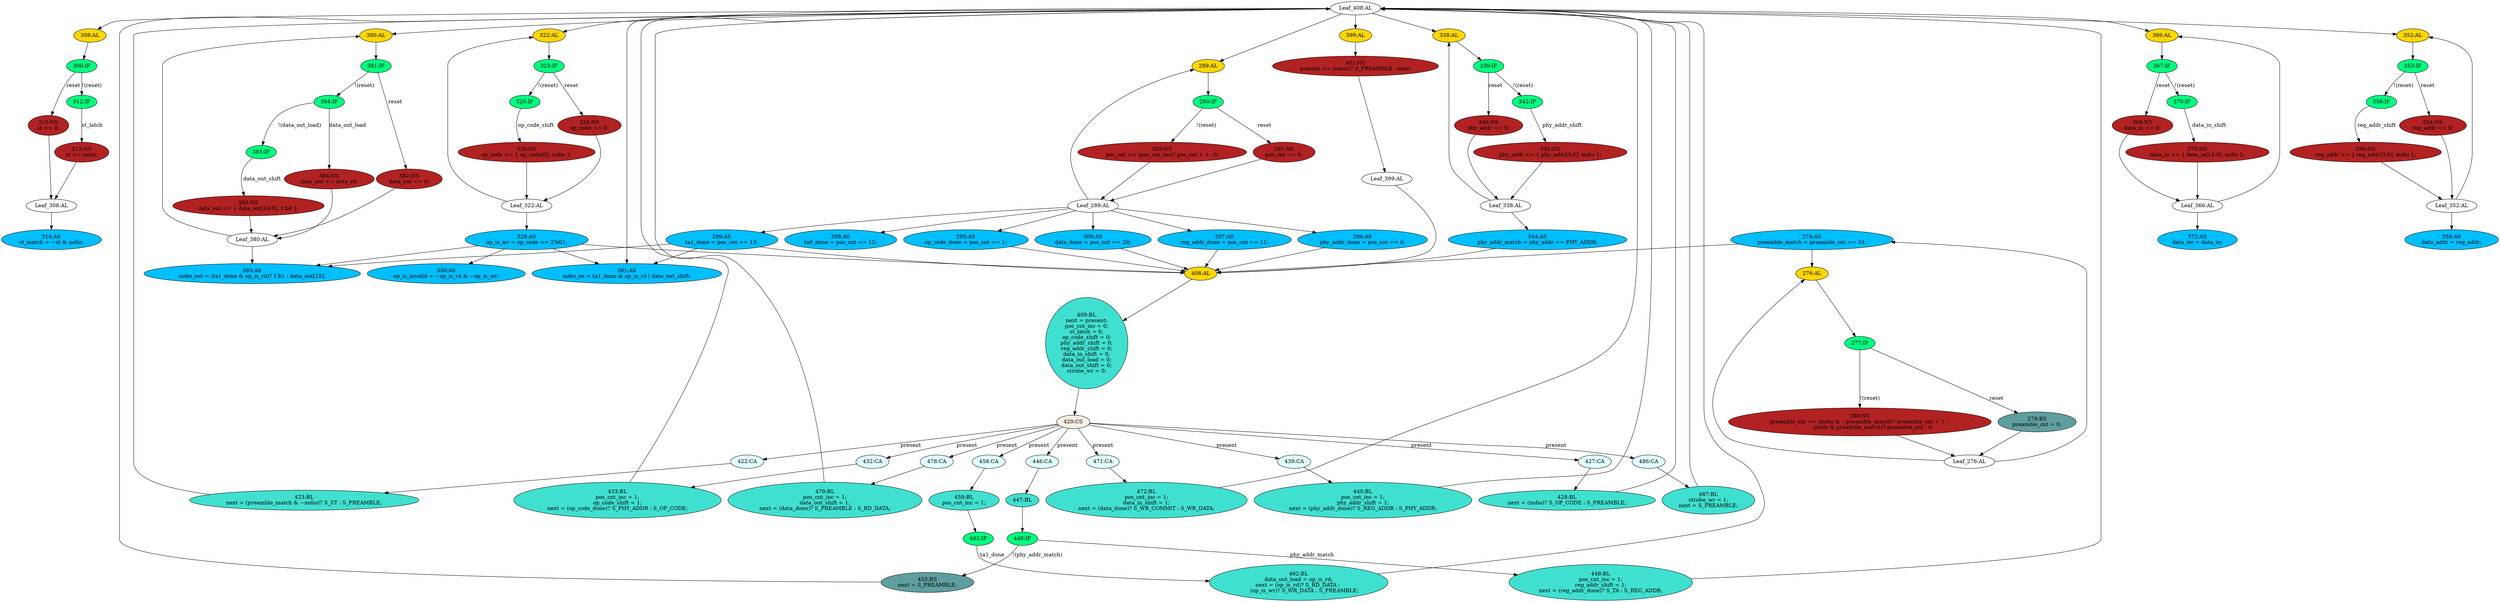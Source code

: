 strict digraph "compose( ,  )" {
	node [label="\N"];
	"308:AL"	 [ast="<pyverilog.vparser.ast.Always object at 0x7f25e7b06ed0>",
		clk_sens=True,
		fillcolor=gold,
		label="308:AL",
		sens="['mdc', 'reset']",
		statements="[]",
		style=filled,
		typ=Always,
		use_var="['reset', 'mdio', 'st_latch']"];
	"309:IF"	 [ast="<pyverilog.vparser.ast.IfStatement object at 0x7f25e7b06fd0>",
		fillcolor=springgreen,
		label="309:IF",
		statements="[]",
		style=filled,
		typ=IfStatement];
	"308:AL" -> "309:IF"	 [cond="[]",
		lineno=None];
	"455:BS"	 [ast="<pyverilog.vparser.ast.BlockingSubstitution object at 0x7f25e76f4450>",
		fillcolor=cadetblue,
		label="455:BS
next = S_PREAMBLE;",
		statements="[<pyverilog.vparser.ast.BlockingSubstitution object at 0x7f25e76f4450>]",
		style=filled,
		typ=BlockingSubstitution];
	"Leaf_408:AL"	 [def_var="['data_out_shift', 'pos_cnt_inc', 'data_out_load', 'phy_addr_shift', 'st_latch', 'next', 'reg_addr_shift', 'strobe_wr', 'data_in_\
shift', 'op_code_shift']",
		label="Leaf_408:AL"];
	"455:BS" -> "Leaf_408:AL"	 [cond="[]",
		lineno=None];
	"Leaf_380:AL"	 [def_var="['data_out']",
		label="Leaf_380:AL"];
	"380:AL"	 [ast="<pyverilog.vparser.ast.Always object at 0x7f25e76da7d0>",
		clk_sens=True,
		fillcolor=gold,
		label="380:AL",
		sens="['mdc', 'reset']",
		statements="[]",
		style=filled,
		typ=Always,
		use_var="['reset', 'data_out_load', 'data_out_shift', 'data_out', 'data_rd']"];
	"Leaf_380:AL" -> "380:AL";
	"393:AS"	 [ast="<pyverilog.vparser.ast.Assign object at 0x7f25e76ba350>",
		def_var="['mdio_out']",
		fillcolor=deepskyblue,
		label="393:AS
mdio_out = (ta1_done & op_is_rd)? 1'b1 : data_out[15];",
		statements="[]",
		style=filled,
		typ=Assign,
		use_var="['ta1_done', 'op_is_rd', 'data_out']"];
	"Leaf_380:AL" -> "393:AS";
	"278:BS"	 [ast="<pyverilog.vparser.ast.BlockingSubstitution object at 0x7f25e7730210>",
		fillcolor=cadetblue,
		label="278:BS
preamble_cnt = 0;",
		statements="[<pyverilog.vparser.ast.BlockingSubstitution object at 0x7f25e7730210>]",
		style=filled,
		typ=BlockingSubstitution];
	"Leaf_276:AL"	 [def_var="['preamble_cnt']",
		label="Leaf_276:AL"];
	"278:BS" -> "Leaf_276:AL"	 [cond="[]",
		lineno=None];
	"446:CA"	 [ast="<pyverilog.vparser.ast.Case object at 0x7f25e76f8bd0>",
		fillcolor=lightcyan,
		label="446:CA",
		statements="[]",
		style=filled,
		typ=Case];
	"447:BL"	 [ast="<pyverilog.vparser.ast.Block object at 0x7f25e76f8c10>",
		fillcolor=turquoise,
		label="447:BL",
		statements="[]",
		style=filled,
		typ=Block];
	"446:CA" -> "447:BL"	 [cond="[]",
		lineno=None];
	"Leaf_338:AL"	 [def_var="['phy_addr']",
		label="Leaf_338:AL"];
	"338:AL"	 [ast="<pyverilog.vparser.ast.Always object at 0x7f25e7b0b790>",
		clk_sens=True,
		fillcolor=gold,
		label="338:AL",
		sens="['mdc', 'reset']",
		statements="[]",
		style=filled,
		typ=Always,
		use_var="['reset', 'phy_addr_shift', 'mdio', 'phy_addr']"];
	"Leaf_338:AL" -> "338:AL";
	"344:AS"	 [ast="<pyverilog.vparser.ast.Assign object at 0x7f25e7b0bdd0>",
		def_var="['phy_addr_match']",
		fillcolor=deepskyblue,
		label="344:AS
phy_addr_match = phy_addr == PHY_ADDR;",
		statements="[]",
		style=filled,
		typ=Assign,
		use_var="['phy_addr']"];
	"Leaf_338:AL" -> "344:AS";
	"340:NS"	 [ast="<pyverilog.vparser.ast.NonblockingSubstitution object at 0x7f25e7b0b8d0>",
		fillcolor=firebrick,
		label="340:NS
phy_addr <= 0;",
		statements="[<pyverilog.vparser.ast.NonblockingSubstitution object at 0x7f25e7b0b8d0>]",
		style=filled,
		typ=NonblockingSubstitution];
	"340:NS" -> "Leaf_338:AL"	 [cond="[]",
		lineno=None];
	"295:AS"	 [ast="<pyverilog.vparser.ast.Assign object at 0x7f25e7b061d0>",
		def_var="['op_code_done']",
		fillcolor=deepskyblue,
		label="295:AS
op_code_done = pos_cnt == 1;",
		statements="[]",
		style=filled,
		typ=Assign,
		use_var="['pos_cnt']"];
	"408:AL"	 [ast="<pyverilog.vparser.ast.Always object at 0x7f25e76ba810>",
		clk_sens=False,
		fillcolor=gold,
		label="408:AL",
		sens="['S_PHY_ADDR', 'op_is_wr', 'op_code_done', 'op_is_rd', 'preamble_match', 'S_WR_DATA', 'S_RD_DATA', 'mdio', 'S_WR_COMMIT', 'S_OP_\
CODE', 'data_done', 'S_ST', 'phy_addr_done', 'reg_addr_done', 'S_TA', 'S_PREAMBLE', 'S_REG_ADDR', 'present']",
		statements="[]",
		style=filled,
		typ=Always,
		use_var="['S_PHY_ADDR', 'op_is_wr', 'op_code_done', 'op_is_rd', 'preamble_match', 'S_WR_DATA', 'S_RD_DATA', 'mdio', 'S_WR_COMMIT', 'S_OP_\
CODE', 'data_done', 'S_ST', 'phy_addr_done', 'reg_addr_done', 'S_TA', 'S_PREAMBLE', 'ta1_done', 'S_REG_ADDR', 'phy_addr_match', '\
present']"];
	"295:AS" -> "408:AL";
	"322:AL"	 [ast="<pyverilog.vparser.ast.Always object at 0x7f25e7b09890>",
		clk_sens=True,
		fillcolor=gold,
		label="322:AL",
		sens="['mdc', 'reset']",
		statements="[]",
		style=filled,
		typ=Always,
		use_var="['reset', 'op_code', 'mdio', 'op_code_shift']"];
	"323:IF"	 [ast="<pyverilog.vparser.ast.IfStatement object at 0x7f25e7b09a10>",
		fillcolor=springgreen,
		label="323:IF",
		statements="[]",
		style=filled,
		typ=IfStatement];
	"322:AL" -> "323:IF"	 [cond="[]",
		lineno=None];
	"312:IF"	 [ast="<pyverilog.vparser.ast.IfStatement object at 0x7f25e7b091d0>",
		fillcolor=springgreen,
		label="312:IF",
		statements="[]",
		style=filled,
		typ=IfStatement];
	"309:IF" -> "312:IF"	 [cond="['reset']",
		label="!(reset)",
		lineno=309];
	"310:NS"	 [ast="<pyverilog.vparser.ast.NonblockingSubstitution object at 0x7f25e7b09050>",
		fillcolor=firebrick,
		label="310:NS
st <= 0;",
		statements="[<pyverilog.vparser.ast.NonblockingSubstitution object at 0x7f25e7b09050>]",
		style=filled,
		typ=NonblockingSubstitution];
	"309:IF" -> "310:NS"	 [cond="['reset']",
		label=reset,
		lineno=309];
	"276:AL"	 [ast="<pyverilog.vparser.ast.Always object at 0x7f25e7730090>",
		clk_sens=True,
		fillcolor=gold,
		label="276:AL",
		sens="['mdc', 'reset']",
		statements="[]",
		style=filled,
		typ=Always,
		use_var="['reset', 'preamble_match', 'mdio', 'preamble_cnt']"];
	"Leaf_276:AL" -> "276:AL";
	"274:AS"	 [ast="<pyverilog.vparser.ast.Assign object at 0x7f25e7e02d50>",
		def_var="['preamble_match']",
		fillcolor=deepskyblue,
		label="274:AS
preamble_match = preamble_cnt == 31;",
		statements="[]",
		style=filled,
		typ=Assign,
		use_var="['preamble_cnt']"];
	"Leaf_276:AL" -> "274:AS";
	"314:AS"	 [ast="<pyverilog.vparser.ast.Assign object at 0x7f25e7b09310>",
		def_var="['st_match']",
		fillcolor=deepskyblue,
		label="314:AS
st_match = ~st & mdio;",
		statements="[]",
		style=filled,
		typ=Assign,
		use_var="['st', 'mdio']"];
	"330:AS"	 [ast="<pyverilog.vparser.ast.Assign object at 0x7f25e7b0b210>",
		def_var="['op_is_invalid']",
		fillcolor=deepskyblue,
		label="330:AS
op_is_invalid = ~op_is_rd & ~op_is_wr;",
		statements="[]",
		style=filled,
		typ=Assign,
		use_var="['op_is_rd', 'op_is_wr']"];
	"409:BL"	 [ast="<pyverilog.vparser.ast.Block object at 0x7f25e76cd690>",
		fillcolor=turquoise,
		label="409:BL
next = present;
pos_cnt_inc = 0;
st_latch = 0;
op_code_shift = 0;
phy_addr_shift = 0;
reg_addr_shift = 0;
data_in_shift = \
0;
data_out_load = 0;
data_out_shift = 0;
strobe_wr = 0;",
		statements="[<pyverilog.vparser.ast.BlockingSubstitution object at 0x7f25e76ba950>, <pyverilog.vparser.ast.BlockingSubstitution object at 0x7f25e76baa90>, <\
pyverilog.vparser.ast.BlockingSubstitution object at 0x7f25e76babd0>, <pyverilog.vparser.ast.BlockingSubstitution object at 0x7f25e76bad50>, <\
pyverilog.vparser.ast.BlockingSubstitution object at 0x7f25e76baed0>, <pyverilog.vparser.ast.BlockingSubstitution object at 0x7f25e76cd090>, <\
pyverilog.vparser.ast.BlockingSubstitution object at 0x7f25e76cd210>, <pyverilog.vparser.ast.BlockingSubstitution object at 0x7f25e76cd390>, <\
pyverilog.vparser.ast.BlockingSubstitution object at 0x7f25e76cd510>, <pyverilog.vparser.ast.BlockingSubstitution object at 0x7f25e76cd650>]",
		style=filled,
		typ=Block];
	"408:AL" -> "409:BL"	 [cond="[]",
		lineno=None];
	"433:BL"	 [ast="<pyverilog.vparser.ast.Block object at 0x7f25e76f8290>",
		fillcolor=turquoise,
		label="433:BL
pos_cnt_inc = 1;
op_code_shift = 1;
next = (op_code_done)? S_PHY_ADDR : S_OP_CODE;",
		statements="[<pyverilog.vparser.ast.BlockingSubstitution object at 0x7f25e76f8110>, <pyverilog.vparser.ast.BlockingSubstitution object at 0x7f25e76f82d0>, <\
pyverilog.vparser.ast.BlockingSubstitution object at 0x7f25e76f8510>]",
		style=filled,
		typ=Block];
	"433:BL" -> "Leaf_408:AL"	 [cond="[]",
		lineno=None];
	"448:BL"	 [ast="<pyverilog.vparser.ast.Block object at 0x7f25e76f4050>",
		fillcolor=turquoise,
		label="448:BL
pos_cnt_inc = 1;
reg_addr_shift = 1;
next = (reg_addr_done)? S_TA : S_REG_ADDR;",
		statements="[<pyverilog.vparser.ast.BlockingSubstitution object at 0x7f25e76f8e90>, <pyverilog.vparser.ast.BlockingSubstitution object at 0x7f25e76f4090>, <\
pyverilog.vparser.ast.BlockingSubstitution object at 0x7f25e76f42d0>]",
		style=filled,
		typ=Block];
	"448:BL" -> "Leaf_408:AL"	 [cond="[]",
		lineno=None];
	"479:BL"	 [ast="<pyverilog.vparser.ast.Block object at 0x7f25e76f7490>",
		fillcolor=turquoise,
		label="479:BL
pos_cnt_inc = 1;
data_out_shift = 1;
next = (data_done)? S_PREAMBLE : S_RD_DATA;",
		statements="[<pyverilog.vparser.ast.BlockingSubstitution object at 0x7f25e76f7310>, <pyverilog.vparser.ast.BlockingSubstitution object at 0x7f25e76f74d0>, <\
pyverilog.vparser.ast.BlockingSubstitution object at 0x7f25e76f76d0>]",
		style=filled,
		typ=Block];
	"479:BL" -> "Leaf_408:AL"	 [cond="[]",
		lineno=None];
	"422:CA"	 [ast="<pyverilog.vparser.ast.Case object at 0x7f25e76cd810>",
		fillcolor=lightcyan,
		label="422:CA",
		statements="[]",
		style=filled,
		typ=Case];
	"423:BL"	 [ast="<pyverilog.vparser.ast.Block object at 0x7f25e76cd990>",
		fillcolor=turquoise,
		label="423:BL
next = (preamble_match & ~mdio)? S_ST : S_PREAMBLE;",
		statements="[<pyverilog.vparser.ast.BlockingSubstitution object at 0x7f25e76cdb10>]",
		style=filled,
		typ=Block];
	"422:CA" -> "423:BL"	 [cond="[]",
		lineno=None];
	"391:AS"	 [ast="<pyverilog.vparser.ast.Assign object at 0x7f25e76ba090>",
		def_var="['mdio_oe']",
		fillcolor=deepskyblue,
		label="391:AS
mdio_oe = ta1_done & op_is_rd | data_out_shift;",
		statements="[]",
		style=filled,
		typ=Assign,
		use_var="['ta1_done', 'op_is_rd', 'data_out_shift']"];
	"367:IF"	 [ast="<pyverilog.vparser.ast.IfStatement object at 0x7f25e76d9e90>",
		fillcolor=springgreen,
		label="367:IF",
		statements="[]",
		style=filled,
		typ=IfStatement];
	"370:IF"	 [ast="<pyverilog.vparser.ast.IfStatement object at 0x7f25e76da050>",
		fillcolor=springgreen,
		label="370:IF",
		statements="[]",
		style=filled,
		typ=IfStatement];
	"367:IF" -> "370:IF"	 [cond="['reset']",
		label="!(reset)",
		lineno=367];
	"368:NS"	 [ast="<pyverilog.vparser.ast.NonblockingSubstitution object at 0x7f25e76d9e50>",
		fillcolor=firebrick,
		label="368:NS
data_in <= 0;",
		statements="[<pyverilog.vparser.ast.NonblockingSubstitution object at 0x7f25e76d9e50>]",
		style=filled,
		typ=NonblockingSubstitution];
	"367:IF" -> "368:NS"	 [cond="['reset']",
		label=reset,
		lineno=367];
	"324:NS"	 [ast="<pyverilog.vparser.ast.NonblockingSubstitution object at 0x7f25e7b099d0>",
		fillcolor=firebrick,
		label="324:NS
op_code <= 0;",
		statements="[<pyverilog.vparser.ast.NonblockingSubstitution object at 0x7f25e7b099d0>]",
		style=filled,
		typ=NonblockingSubstitution];
	"323:IF" -> "324:NS"	 [cond="['reset']",
		label=reset,
		lineno=323];
	"326:IF"	 [ast="<pyverilog.vparser.ast.IfStatement object at 0x7f25e7b09b90>",
		fillcolor=springgreen,
		label="326:IF",
		statements="[]",
		style=filled,
		typ=IfStatement];
	"323:IF" -> "326:IF"	 [cond="['reset']",
		label="!(reset)",
		lineno=323];
	"366:AL"	 [ast="<pyverilog.vparser.ast.Always object at 0x7f25e76d9d10>",
		clk_sens=True,
		fillcolor=gold,
		label="366:AL",
		sens="['mdc', 'reset']",
		statements="[]",
		style=filled,
		typ=Always,
		use_var="['reset', 'mdio', 'data_in', 'data_in_shift']"];
	"366:AL" -> "367:IF"	 [cond="[]",
		lineno=None];
	"385:NS"	 [ast="<pyverilog.vparser.ast.NonblockingSubstitution object at 0x7f25e76daf90>",
		fillcolor=firebrick,
		label="385:NS
data_out <= { data_out[14:0], 1'b0 };",
		statements="[<pyverilog.vparser.ast.NonblockingSubstitution object at 0x7f25e76daf90>]",
		style=filled,
		typ=NonblockingSubstitution];
	"385:NS" -> "Leaf_380:AL"	 [cond="[]",
		lineno=None];
	"401:NS"	 [ast="<pyverilog.vparser.ast.NonblockingSubstitution object at 0x7f25e76ba710>",
		fillcolor=firebrick,
		label="401:NS
present <= (reset)? S_PREAMBLE : next;",
		statements="[<pyverilog.vparser.ast.NonblockingSubstitution object at 0x7f25e76ba710>]",
		style=filled,
		typ=NonblockingSubstitution];
	"Leaf_399:AL"	 [def_var="['present']",
		label="Leaf_399:AL"];
	"401:NS" -> "Leaf_399:AL"	 [cond="[]",
		lineno=None];
	"399:AL"	 [ast="<pyverilog.vparser.ast.Always object at 0x7f25e76ba390>",
		clk_sens=True,
		fillcolor=gold,
		label="399:AL",
		sens="['mdc', 'reset']",
		statements="[]",
		style=filled,
		typ=Always,
		use_var="['reset', 'S_PREAMBLE', 'next']"];
	"399:AL" -> "401:NS"	 [cond="[]",
		lineno=None];
	"432:CA"	 [ast="<pyverilog.vparser.ast.Case object at 0x7f25e76cdf90>",
		fillcolor=lightcyan,
		label="432:CA",
		statements="[]",
		style=filled,
		typ=Case];
	"432:CA" -> "433:BL"	 [cond="[]",
		lineno=None];
	"381:IF"	 [ast="<pyverilog.vparser.ast.IfStatement object at 0x7f25e76da950>",
		fillcolor=springgreen,
		label="381:IF",
		statements="[]",
		style=filled,
		typ=IfStatement];
	"384:IF"	 [ast="<pyverilog.vparser.ast.IfStatement object at 0x7f25e76dab90>",
		fillcolor=springgreen,
		label="384:IF",
		statements="[]",
		style=filled,
		typ=IfStatement];
	"381:IF" -> "384:IF"	 [cond="['reset']",
		label="!(reset)",
		lineno=381];
	"382:NS"	 [ast="<pyverilog.vparser.ast.NonblockingSubstitution object at 0x7f25e76da910>",
		fillcolor=firebrick,
		label="382:NS
data_out <= 0;",
		statements="[<pyverilog.vparser.ast.NonblockingSubstitution object at 0x7f25e76da910>]",
		style=filled,
		typ=NonblockingSubstitution];
	"381:IF" -> "382:NS"	 [cond="['reset']",
		label=reset,
		lineno=381];
	"Leaf_289:AL"	 [def_var="['pos_cnt']",
		label="Leaf_289:AL"];
	"Leaf_289:AL" -> "295:AS";
	"300:AS"	 [ast="<pyverilog.vparser.ast.Assign object at 0x7f25e7b06b10>",
		def_var="['data_done']",
		fillcolor=deepskyblue,
		label="300:AS
data_done = pos_cnt == 29;",
		statements="[]",
		style=filled,
		typ=Assign,
		use_var="['pos_cnt']"];
	"Leaf_289:AL" -> "300:AS";
	"298:AS"	 [ast="<pyverilog.vparser.ast.Assign object at 0x7f25e7b06790>",
		def_var="['ta0_done']",
		fillcolor=deepskyblue,
		label="298:AS
ta0_done = pos_cnt == 12;",
		statements="[]",
		style=filled,
		typ=Assign,
		use_var="['pos_cnt']"];
	"Leaf_289:AL" -> "298:AS";
	"297:AS"	 [ast="<pyverilog.vparser.ast.Assign object at 0x7f25e7b065d0>",
		def_var="['reg_addr_done']",
		fillcolor=deepskyblue,
		label="297:AS
reg_addr_done = pos_cnt == 11;",
		statements="[]",
		style=filled,
		typ=Assign,
		use_var="['pos_cnt']"];
	"Leaf_289:AL" -> "297:AS";
	"289:AL"	 [ast="<pyverilog.vparser.ast.Always object at 0x7f25e7730c10>",
		clk_sens=True,
		fillcolor=gold,
		label="289:AL",
		sens="['mdc', 'reset']",
		statements="[]",
		style=filled,
		typ=Always,
		use_var="['reset', 'pos_cnt_inc', 'pos_cnt']"];
	"Leaf_289:AL" -> "289:AL";
	"296:AS"	 [ast="<pyverilog.vparser.ast.Assign object at 0x7f25e7b063d0>",
		def_var="['phy_addr_done']",
		fillcolor=deepskyblue,
		label="296:AS
phy_addr_done = pos_cnt == 6;",
		statements="[]",
		style=filled,
		typ=Assign,
		use_var="['pos_cnt']"];
	"Leaf_289:AL" -> "296:AS";
	"299:AS"	 [ast="<pyverilog.vparser.ast.Assign object at 0x7f25e7b06950>",
		def_var="['ta1_done']",
		fillcolor=deepskyblue,
		label="299:AS
ta1_done = pos_cnt == 13;",
		statements="[]",
		style=filled,
		typ=Assign,
		use_var="['pos_cnt']"];
	"Leaf_289:AL" -> "299:AS";
	"277:IF"	 [ast="<pyverilog.vparser.ast.IfStatement object at 0x7f25e77302d0>",
		fillcolor=springgreen,
		label="277:IF",
		statements="[]",
		style=filled,
		typ=IfStatement];
	"277:IF" -> "278:BS"	 [cond="['reset']",
		label=reset,
		lineno=277];
	"280:NS"	 [ast="<pyverilog.vparser.ast.NonblockingSubstitution object at 0x7f25e77303d0>",
		fillcolor=firebrick,
		label="280:NS
preamble_cnt <= (mdio & ~preamble_match)? preamble_cnt + 1 : 
                (mdio & preamble_match)? preamble_cnt : 0;",
		statements="[<pyverilog.vparser.ast.NonblockingSubstitution object at 0x7f25e77303d0>]",
		style=filled,
		typ=NonblockingSubstitution];
	"277:IF" -> "280:NS"	 [cond="['reset']",
		label="!(reset)",
		lineno=277];
	"Leaf_366:AL"	 [def_var="['data_in']",
		label="Leaf_366:AL"];
	"Leaf_366:AL" -> "366:AL";
	"372:AS"	 [ast="<pyverilog.vparser.ast.Assign object at 0x7f25e76da2d0>",
		def_var="['data_wr']",
		fillcolor=deepskyblue,
		label="372:AS
data_wr = data_in;",
		statements="[]",
		style=filled,
		typ=Assign,
		use_var="['data_in']"];
	"Leaf_366:AL" -> "372:AS";
	"276:AL" -> "277:IF"	 [cond="[]",
		lineno=None];
	"385:IF"	 [ast="<pyverilog.vparser.ast.IfStatement object at 0x7f25e76dad90>",
		fillcolor=springgreen,
		label="385:IF",
		statements="[]",
		style=filled,
		typ=IfStatement];
	"385:IF" -> "385:NS"	 [cond="['data_out_shift']",
		label=data_out_shift,
		lineno=385];
	"300:AS" -> "408:AL";
	"459:BL"	 [ast="<pyverilog.vparser.ast.Block object at 0x7f25e76f4610>",
		fillcolor=turquoise,
		label="459:BL
pos_cnt_inc = 1;",
		statements="[<pyverilog.vparser.ast.BlockingSubstitution object at 0x7f25e76f45d0>]",
		style=filled,
		typ=Block];
	"462:IF"	 [ast="<pyverilog.vparser.ast.IfStatement object at 0x7f25e76f4710>",
		fillcolor=springgreen,
		label="462:IF",
		statements="[]",
		style=filled,
		typ=IfStatement];
	"459:BL" -> "462:IF"	 [cond="[]",
		lineno=None];
	"326:NS"	 [ast="<pyverilog.vparser.ast.NonblockingSubstitution object at 0x7f25e7b09d90>",
		fillcolor=firebrick,
		label="326:NS
op_code <= { op_code[0], mdio };",
		statements="[<pyverilog.vparser.ast.NonblockingSubstitution object at 0x7f25e7b09d90>]",
		style=filled,
		typ=NonblockingSubstitution];
	"Leaf_322:AL"	 [def_var="['op_code']",
		label="Leaf_322:AL"];
	"326:NS" -> "Leaf_322:AL"	 [cond="[]",
		lineno=None];
	"342:NS"	 [ast="<pyverilog.vparser.ast.NonblockingSubstitution object at 0x7f25e7b0bc90>",
		fillcolor=firebrick,
		label="342:NS
phy_addr <= { phy_addr[3:0], mdio };",
		statements="[<pyverilog.vparser.ast.NonblockingSubstitution object at 0x7f25e7b0bc90>]",
		style=filled,
		typ=NonblockingSubstitution];
	"342:NS" -> "Leaf_338:AL"	 [cond="[]",
		lineno=None];
	"356:NS"	 [ast="<pyverilog.vparser.ast.NonblockingSubstitution object at 0x7f25e76d97d0>",
		fillcolor=firebrick,
		label="356:NS
reg_addr <= { reg_addr[3:0], mdio };",
		statements="[<pyverilog.vparser.ast.NonblockingSubstitution object at 0x7f25e76d97d0>]",
		style=filled,
		typ=NonblockingSubstitution];
	"Leaf_352:AL"	 [def_var="['reg_addr']",
		label="Leaf_352:AL"];
	"356:NS" -> "Leaf_352:AL"	 [cond="[]",
		lineno=None];
	"380:AL" -> "381:IF"	 [cond="[]",
		lineno=None];
	"439:CA"	 [ast="<pyverilog.vparser.ast.Case object at 0x7f25e76f85d0>",
		fillcolor=lightcyan,
		label="439:CA",
		statements="[]",
		style=filled,
		typ=Case];
	"440:BL"	 [ast="<pyverilog.vparser.ast.Block object at 0x7f25e76f8890>",
		fillcolor=turquoise,
		label="440:BL
pos_cnt_inc = 1;
phy_addr_shift = 1;
next = (phy_addr_done)? S_REG_ADDR : S_PHY_ADDR;",
		statements="[<pyverilog.vparser.ast.BlockingSubstitution object at 0x7f25e76f8710>, <pyverilog.vparser.ast.BlockingSubstitution object at 0x7f25e76f88d0>, <\
pyverilog.vparser.ast.BlockingSubstitution object at 0x7f25e76f8b10>]",
		style=filled,
		typ=Block];
	"439:CA" -> "440:BL"	 [cond="[]",
		lineno=None];
	"478:CA"	 [ast="<pyverilog.vparser.ast.Case object at 0x7f25e76f71d0>",
		fillcolor=lightcyan,
		label="478:CA",
		statements="[]",
		style=filled,
		typ=Case];
	"478:CA" -> "479:BL"	 [cond="[]",
		lineno=None];
	"423:BL" -> "Leaf_408:AL"	 [cond="[]",
		lineno=None];
	"448:IF"	 [ast="<pyverilog.vparser.ast.IfStatement object at 0x7f25e76f4350>",
		fillcolor=springgreen,
		label="448:IF",
		statements="[]",
		style=filled,
		typ=IfStatement];
	"447:BL" -> "448:IF"	 [cond="[]",
		lineno=None];
	"440:BL" -> "Leaf_408:AL"	 [cond="[]",
		lineno=None];
	"420:CS"	 [ast="<pyverilog.vparser.ast.CaseStatement object at 0x7f25e76f7750>",
		fillcolor=linen,
		label="420:CS",
		statements="[]",
		style=filled,
		typ=CaseStatement];
	"420:CS" -> "446:CA"	 [cond="['present']",
		label=present,
		lineno=420];
	"420:CS" -> "422:CA"	 [cond="['present']",
		label=present,
		lineno=420];
	"420:CS" -> "432:CA"	 [cond="['present']",
		label=present,
		lineno=420];
	"420:CS" -> "439:CA"	 [cond="['present']",
		label=present,
		lineno=420];
	"420:CS" -> "478:CA"	 [cond="['present']",
		label=present,
		lineno=420];
	"471:CA"	 [ast="<pyverilog.vparser.ast.Case object at 0x7f25e76f4c50>",
		fillcolor=lightcyan,
		label="471:CA",
		statements="[]",
		style=filled,
		typ=Case];
	"420:CS" -> "471:CA"	 [cond="['present']",
		label=present,
		lineno=420];
	"486:CA"	 [ast="<pyverilog.vparser.ast.Case object at 0x7f25e76f7790>",
		fillcolor=lightcyan,
		label="486:CA",
		statements="[]",
		style=filled,
		typ=Case];
	"420:CS" -> "486:CA"	 [cond="['present']",
		label=present,
		lineno=420];
	"458:CA"	 [ast="<pyverilog.vparser.ast.Case object at 0x7f25e76f4410>",
		fillcolor=lightcyan,
		label="458:CA",
		statements="[]",
		style=filled,
		typ=Case];
	"420:CS" -> "458:CA"	 [cond="['present']",
		label=present,
		lineno=420];
	"427:CA"	 [ast="<pyverilog.vparser.ast.Case object at 0x7f25e76cdc90>",
		fillcolor=lightcyan,
		label="427:CA",
		statements="[]",
		style=filled,
		typ=Case];
	"420:CS" -> "427:CA"	 [cond="['present']",
		label=present,
		lineno=420];
	"312:NS"	 [ast="<pyverilog.vparser.ast.NonblockingSubstitution object at 0x7f25e7b092d0>",
		fillcolor=firebrick,
		label="312:NS
st <= mdio;",
		statements="[<pyverilog.vparser.ast.NonblockingSubstitution object at 0x7f25e7b092d0>]",
		style=filled,
		typ=NonblockingSubstitution];
	"312:IF" -> "312:NS"	 [cond="['st_latch']",
		label=st_latch,
		lineno=312];
	"472:BL"	 [ast="<pyverilog.vparser.ast.Block object at 0x7f25e76f4e90>",
		fillcolor=turquoise,
		label="472:BL
pos_cnt_inc = 1;
data_in_shift = 1;
next = (data_done)? S_WR_COMMIT : S_WR_DATA;",
		statements="[<pyverilog.vparser.ast.BlockingSubstitution object at 0x7f25e76f4d50>, <pyverilog.vparser.ast.BlockingSubstitution object at 0x7f25e76f4ed0>, <\
pyverilog.vparser.ast.BlockingSubstitution object at 0x7f25e76f7110>]",
		style=filled,
		typ=Block];
	"471:CA" -> "472:BL"	 [cond="[]",
		lineno=None];
	"448:IF" -> "455:BS"	 [cond="['phy_addr_match']",
		label="!(phy_addr_match)",
		lineno=448];
	"448:IF" -> "448:BL"	 [cond="['phy_addr_match']",
		label=phy_addr_match,
		lineno=448];
	"324:NS" -> "Leaf_322:AL"	 [cond="[]",
		lineno=None];
	"354:NS"	 [ast="<pyverilog.vparser.ast.NonblockingSubstitution object at 0x7f25e76d9410>",
		fillcolor=firebrick,
		label="354:NS
reg_addr <= 0;",
		statements="[<pyverilog.vparser.ast.NonblockingSubstitution object at 0x7f25e76d9410>]",
		style=filled,
		typ=NonblockingSubstitution];
	"354:NS" -> "Leaf_352:AL"	 [cond="[]",
		lineno=None];
	"339:IF"	 [ast="<pyverilog.vparser.ast.IfStatement object at 0x7f25e7b0b910>",
		fillcolor=springgreen,
		label="339:IF",
		statements="[]",
		style=filled,
		typ=IfStatement];
	"339:IF" -> "340:NS"	 [cond="['reset']",
		label=reset,
		lineno=339];
	"342:IF"	 [ast="<pyverilog.vparser.ast.IfStatement object at 0x7f25e7b0ba90>",
		fillcolor=springgreen,
		label="342:IF",
		statements="[]",
		style=filled,
		typ=IfStatement];
	"339:IF" -> "342:IF"	 [cond="['reset']",
		label="!(reset)",
		lineno=339];
	"Leaf_322:AL" -> "322:AL";
	"328:AS"	 [ast="<pyverilog.vparser.ast.Assign object at 0x7f25e7b09f90>",
		def_var="['op_is_wr']",
		fillcolor=deepskyblue,
		label="328:AS
op_is_wr = op_code == 2'b01;",
		statements="[]",
		style=filled,
		typ=Assign,
		use_var="['op_code']"];
	"Leaf_322:AL" -> "328:AS";
	"280:NS" -> "Leaf_276:AL"	 [cond="[]",
		lineno=None];
	"428:BL"	 [ast="<pyverilog.vparser.ast.Block object at 0x7f25e76cdd90>",
		fillcolor=turquoise,
		label="428:BL
next = (mdio)? S_OP_CODE : S_PREAMBLE;",
		statements="[<pyverilog.vparser.ast.BlockingSubstitution object at 0x7f25e76cde90>]",
		style=filled,
		typ=Block];
	"428:BL" -> "Leaf_408:AL"	 [cond="[]",
		lineno=None];
	"487:BL"	 [ast="<pyverilog.vparser.ast.Block object at 0x7f25e76f7950>",
		fillcolor=turquoise,
		label="487:BL
strobe_wr = 1;
next = S_PREAMBLE;",
		statements="[<pyverilog.vparser.ast.BlockingSubstitution object at 0x7f25e76f78d0>, <pyverilog.vparser.ast.BlockingSubstitution object at 0x7f25e76f7a50>]",
		style=filled,
		typ=Block];
	"486:CA" -> "487:BL"	 [cond="[]",
		lineno=None];
	"384:IF" -> "385:IF"	 [cond="['data_out_load']",
		label="!(data_out_load)",
		lineno=384];
	"384:NS"	 [ast="<pyverilog.vparser.ast.NonblockingSubstitution object at 0x7f25e76dabd0>",
		fillcolor=firebrick,
		label="384:NS
data_out <= data_rd;",
		statements="[<pyverilog.vparser.ast.NonblockingSubstitution object at 0x7f25e76dabd0>]",
		style=filled,
		typ=NonblockingSubstitution];
	"384:IF" -> "384:NS"	 [cond="['data_out_load']",
		label=data_out_load,
		lineno=384];
	"338:AL" -> "339:IF"	 [cond="[]",
		lineno=None];
	"356:IF"	 [ast="<pyverilog.vparser.ast.IfStatement object at 0x7f25e76d95d0>",
		fillcolor=springgreen,
		label="356:IF",
		statements="[]",
		style=filled,
		typ=IfStatement];
	"356:IF" -> "356:NS"	 [cond="['reg_addr_shift']",
		label=reg_addr_shift,
		lineno=356];
	"Leaf_308:AL"	 [def_var="['st']",
		label="Leaf_308:AL"];
	"310:NS" -> "Leaf_308:AL"	 [cond="[]",
		lineno=None];
	"342:IF" -> "342:NS"	 [cond="['phy_addr_shift']",
		label=phy_addr_shift,
		lineno=342];
	"291:NS"	 [ast="<pyverilog.vparser.ast.NonblockingSubstitution object at 0x7f25e7730d50>",
		fillcolor=firebrick,
		label="291:NS
pos_cnt <= 0;",
		statements="[<pyverilog.vparser.ast.NonblockingSubstitution object at 0x7f25e7730d50>]",
		style=filled,
		typ=NonblockingSubstitution];
	"291:NS" -> "Leaf_289:AL"	 [cond="[]",
		lineno=None];
	"353:IF"	 [ast="<pyverilog.vparser.ast.IfStatement object at 0x7f25e76d9450>",
		fillcolor=springgreen,
		label="353:IF",
		statements="[]",
		style=filled,
		typ=IfStatement];
	"353:IF" -> "354:NS"	 [cond="['reset']",
		label=reset,
		lineno=353];
	"353:IF" -> "356:IF"	 [cond="['reset']",
		label="!(reset)",
		lineno=353];
	"462:BL"	 [ast="<pyverilog.vparser.ast.Block object at 0x7f25e76f4950>",
		fillcolor=turquoise,
		label="462:BL
data_out_load = op_is_rd;
next = (op_is_rd)? S_RD_DATA : 
       (op_is_wr)? S_WR_DATA : S_PREAMBLE;",
		statements="[<pyverilog.vparser.ast.BlockingSubstitution object at 0x7f25e76f48d0>, <pyverilog.vparser.ast.BlockingSubstitution object at 0x7f25e76f4b10>]",
		style=filled,
		typ=Block];
	"462:BL" -> "Leaf_408:AL"	 [cond="[]",
		lineno=None];
	"370:NS"	 [ast="<pyverilog.vparser.ast.NonblockingSubstitution object at 0x7f25e76da250>",
		fillcolor=firebrick,
		label="370:NS
data_in <= { data_in[14:0], mdio };",
		statements="[<pyverilog.vparser.ast.NonblockingSubstitution object at 0x7f25e76da250>]",
		style=filled,
		typ=NonblockingSubstitution];
	"370:NS" -> "Leaf_366:AL"	 [cond="[]",
		lineno=None];
	"458:CA" -> "459:BL"	 [cond="[]",
		lineno=None];
	"352:AL"	 [ast="<pyverilog.vparser.ast.Always object at 0x7f25e76d92d0>",
		clk_sens=True,
		fillcolor=gold,
		label="352:AL",
		sens="['mdc', 'reset']",
		statements="[]",
		style=filled,
		typ=Always,
		use_var="['reset', 'reg_addr', 'reg_addr_shift', 'mdio']"];
	"Leaf_352:AL" -> "352:AL";
	"358:AS"	 [ast="<pyverilog.vparser.ast.Assign object at 0x7f25e76d9850>",
		def_var="['data_addr']",
		fillcolor=deepskyblue,
		label="358:AS
data_addr = reg_addr;",
		statements="[]",
		style=filled,
		typ=Assign,
		use_var="['reg_addr']"];
	"Leaf_352:AL" -> "358:AS";
	"384:NS" -> "Leaf_380:AL"	 [cond="[]",
		lineno=None];
	"352:AL" -> "353:IF"	 [cond="[]",
		lineno=None];
	"274:AS" -> "408:AL";
	"274:AS" -> "276:AL";
	"Leaf_399:AL" -> "408:AL";
	"427:CA" -> "428:BL"	 [cond="[]",
		lineno=None];
	"326:IF" -> "326:NS"	 [cond="['op_code_shift']",
		label=op_code_shift,
		lineno=326];
	"328:AS" -> "330:AS";
	"328:AS" -> "408:AL";
	"328:AS" -> "391:AS";
	"328:AS" -> "393:AS";
	"297:AS" -> "408:AL";
	"409:BL" -> "420:CS"	 [cond="[]",
		lineno=None];
	"382:NS" -> "Leaf_380:AL"	 [cond="[]",
		lineno=None];
	"344:AS" -> "408:AL";
	"290:IF"	 [ast="<pyverilog.vparser.ast.IfStatement object at 0x7f25e7730d10>",
		fillcolor=springgreen,
		label="290:IF",
		statements="[]",
		style=filled,
		typ=IfStatement];
	"289:AL" -> "290:IF"	 [cond="[]",
		lineno=None];
	"312:NS" -> "Leaf_308:AL"	 [cond="[]",
		lineno=None];
	"296:AS" -> "408:AL";
	"370:IF" -> "370:NS"	 [cond="['data_in_shift']",
		label=data_in_shift,
		lineno=370];
	"Leaf_308:AL" -> "314:AS";
	"487:BL" -> "Leaf_408:AL"	 [cond="[]",
		lineno=None];
	"290:IF" -> "291:NS"	 [cond="['reset']",
		label=reset,
		lineno=290];
	"293:NS"	 [ast="<pyverilog.vparser.ast.NonblockingSubstitution object at 0x7f25e7730e90>",
		fillcolor=firebrick,
		label="293:NS
pos_cnt <= (pos_cnt_inc)? pos_cnt + 1 : 0;",
		statements="[<pyverilog.vparser.ast.NonblockingSubstitution object at 0x7f25e7730e90>]",
		style=filled,
		typ=NonblockingSubstitution];
	"290:IF" -> "293:NS"	 [cond="['reset']",
		label="!(reset)",
		lineno=290];
	"472:BL" -> "Leaf_408:AL"	 [cond="[]",
		lineno=None];
	"299:AS" -> "408:AL";
	"299:AS" -> "391:AS";
	"299:AS" -> "393:AS";
	"Leaf_408:AL" -> "308:AL";
	"Leaf_408:AL" -> "322:AL";
	"Leaf_408:AL" -> "391:AS";
	"Leaf_408:AL" -> "366:AL";
	"Leaf_408:AL" -> "399:AL";
	"Leaf_408:AL" -> "380:AL";
	"Leaf_408:AL" -> "338:AL";
	"Leaf_408:AL" -> "352:AL";
	"Leaf_408:AL" -> "289:AL";
	"368:NS" -> "Leaf_366:AL"	 [cond="[]",
		lineno=None];
	"462:IF" -> "462:BL"	 [cond="['ta1_done']",
		label=ta1_done,
		lineno=462];
	"293:NS" -> "Leaf_289:AL"	 [cond="[]",
		lineno=None];
}
